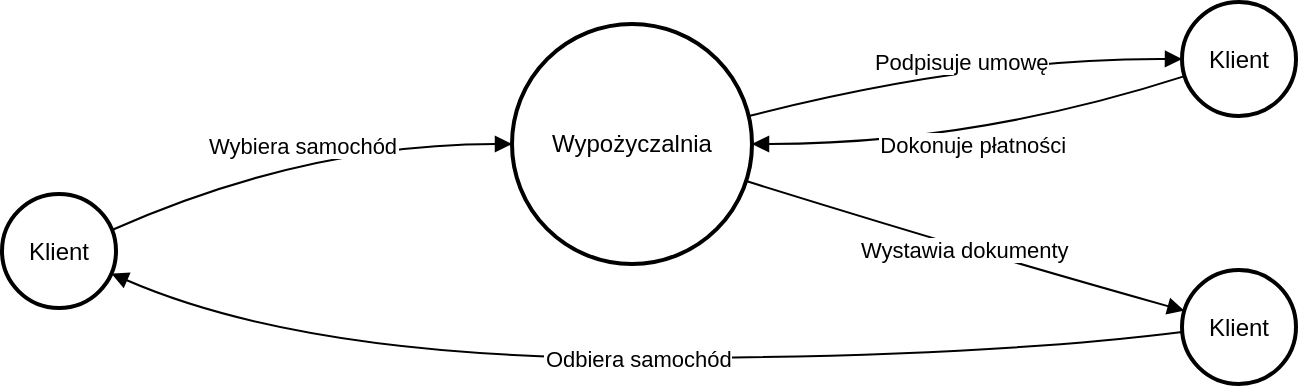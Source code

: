 <mxfile version="26.0.11">
  <diagram name="Strona-1" id="R7dXV7cTwIe_HGW-v9H3">
    <mxGraphModel>
      <root>
        <mxCell id="0" />
        <mxCell id="1" parent="0" />
        <mxCell id="2" value="Klient" style="ellipse;aspect=fixed;strokeWidth=2;whiteSpace=wrap;" vertex="1" parent="1">
          <mxGeometry x="8" y="104" width="57" height="57" as="geometry" />
        </mxCell>
        <mxCell id="3" value="Wypożyczalnia" style="ellipse;aspect=fixed;strokeWidth=2;whiteSpace=wrap;" vertex="1" parent="1">
          <mxGeometry x="263" y="19" width="120" height="120" as="geometry" />
        </mxCell>
        <mxCell id="4" value="Klient" style="ellipse;aspect=fixed;strokeWidth=2;whiteSpace=wrap;" vertex="1" parent="1">
          <mxGeometry x="598" y="8" width="57" height="57" as="geometry" />
        </mxCell>
        <mxCell id="5" value="Klient" style="ellipse;aspect=fixed;strokeWidth=2;whiteSpace=wrap;" vertex="1" parent="1">
          <mxGeometry x="598" y="142" width="57" height="57" as="geometry" />
        </mxCell>
        <mxCell id="6" value="Wybiera samochód" style="curved=1;startArrow=none;endArrow=block;exitX=1.01;exitY=0.29;entryX=0;entryY=0.5;" edge="1" parent="1" source="2" target="3">
          <mxGeometry relative="1" as="geometry">
            <Array as="points">
              <mxPoint x="160" y="79" />
            </Array>
          </mxGeometry>
        </mxCell>
        <mxCell id="7" value="Podpisuje umowę" style="curved=1;startArrow=none;endArrow=block;exitX=0.99;exitY=0.38;entryX=0;entryY=0.5;" edge="1" parent="1" source="3" target="4">
          <mxGeometry relative="1" as="geometry">
            <Array as="points">
              <mxPoint x="494" y="36" />
            </Array>
          </mxGeometry>
        </mxCell>
        <mxCell id="8" value="Dokonuje płatności" style="curved=1;startArrow=none;endArrow=block;exitX=0;exitY=0.66;entryX=0.99;entryY=0.5;" edge="1" parent="1" source="4" target="3">
          <mxGeometry relative="1" as="geometry">
            <Array as="points">
              <mxPoint x="494" y="79" />
            </Array>
          </mxGeometry>
        </mxCell>
        <mxCell id="9" value="Wystawia dokumenty" style="curved=1;startArrow=none;endArrow=block;exitX=0.99;exitY=0.66;entryX=0;entryY=0.35;" edge="1" parent="1" source="3" target="5">
          <mxGeometry relative="1" as="geometry">
            <Array as="points">
              <mxPoint x="494" y="133" />
            </Array>
          </mxGeometry>
        </mxCell>
        <mxCell id="10" value="Odbiera samochód" style="curved=1;startArrow=none;endArrow=block;exitX=0;exitY=0.55;entryX=1.01;entryY=0.72;" edge="1" parent="1" source="5" target="2">
          <mxGeometry relative="1" as="geometry">
            <Array as="points">
              <mxPoint x="494" y="186" />
              <mxPoint x="160" y="186" />
            </Array>
          </mxGeometry>
        </mxCell>
      </root>
    </mxGraphModel>
  </diagram>
</mxfile>
